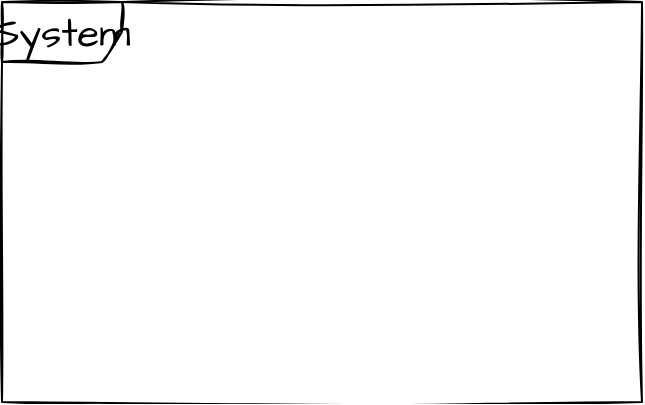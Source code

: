 <mxfile version="21.1.5" type="github">
  <diagram name="第 1 页" id="we1s0khhTfq30mCMQWea">
    <mxGraphModel dx="282" dy="584" grid="1" gridSize="10" guides="1" tooltips="1" connect="1" arrows="1" fold="1" page="1" pageScale="1" pageWidth="827" pageHeight="1169" math="0" shadow="0">
      <root>
        <mxCell id="0" />
        <mxCell id="1" parent="0" />
        <mxCell id="qau9HFmG-PAstQo-S9AX-3" value="System" style="shape=umlFrame;whiteSpace=wrap;html=1;pointerEvents=0;sketch=1;hachureGap=4;jiggle=2;curveFitting=1;fontFamily=Architects Daughter;fontSource=https%3A%2F%2Ffonts.googleapis.com%2Fcss%3Ffamily%3DArchitects%2BDaughter;fontSize=20;" vertex="1" parent="1">
          <mxGeometry x="200" y="200" width="320" height="200" as="geometry" />
        </mxCell>
      </root>
    </mxGraphModel>
  </diagram>
</mxfile>

